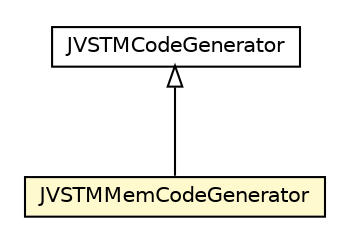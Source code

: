 #!/usr/local/bin/dot
#
# Class diagram 
# Generated by UMLGraph version 5.1 (http://www.umlgraph.org/)
#

digraph G {
	edge [fontname="Helvetica",fontsize=10,labelfontname="Helvetica",labelfontsize=10];
	node [fontname="Helvetica",fontsize=10,shape=plaintext];
	nodesep=0.25;
	ranksep=0.5;
	// pt.ist.fenixframework.backend.jvstm.JVSTMCodeGenerator
	c120110 [label=<<table title="pt.ist.fenixframework.backend.jvstm.JVSTMCodeGenerator" border="0" cellborder="1" cellspacing="0" cellpadding="2" port="p" href="../jvstm/JVSTMCodeGenerator.html">
		<tr><td><table border="0" cellspacing="0" cellpadding="1">
<tr><td align="center" balign="center"> JVSTMCodeGenerator </td></tr>
		</table></td></tr>
		</table>>, fontname="Helvetica", fontcolor="black", fontsize=10.0];
	// pt.ist.fenixframework.backend.jvstmmem.JVSTMMemCodeGenerator
	c120182 [label=<<table title="pt.ist.fenixframework.backend.jvstmmem.JVSTMMemCodeGenerator" border="0" cellborder="1" cellspacing="0" cellpadding="2" port="p" bgcolor="lemonChiffon" href="./JVSTMMemCodeGenerator.html">
		<tr><td><table border="0" cellspacing="0" cellpadding="1">
<tr><td align="center" balign="center"> JVSTMMemCodeGenerator </td></tr>
		</table></td></tr>
		</table>>, fontname="Helvetica", fontcolor="black", fontsize=10.0];
	//pt.ist.fenixframework.backend.jvstmmem.JVSTMMemCodeGenerator extends pt.ist.fenixframework.backend.jvstm.JVSTMCodeGenerator
	c120110:p -> c120182:p [dir=back,arrowtail=empty];
}

